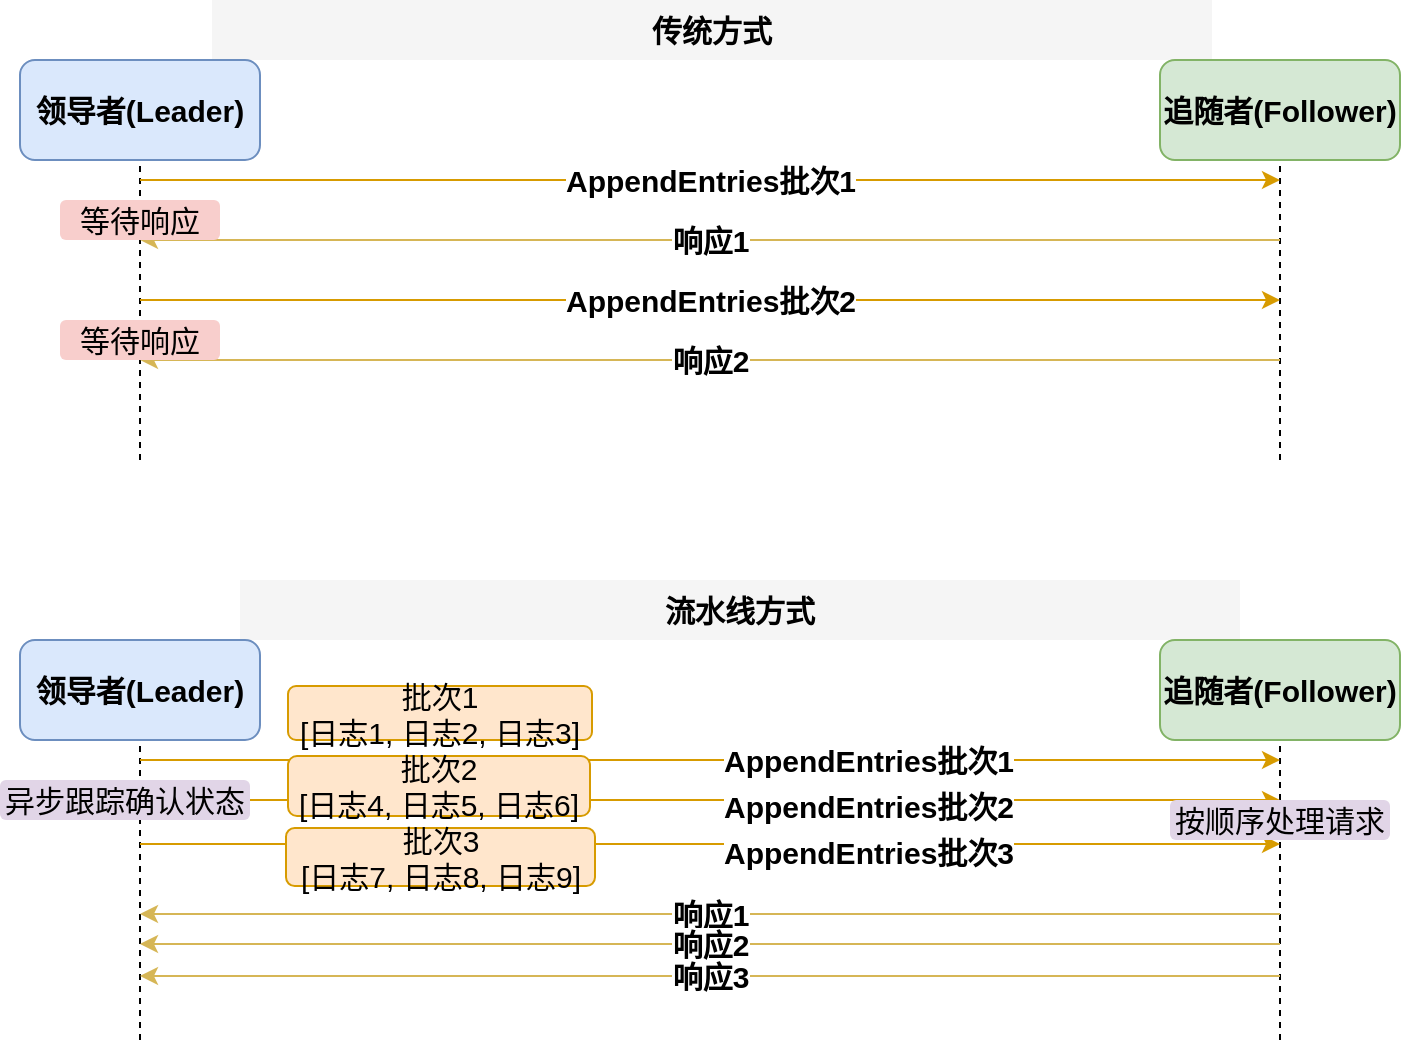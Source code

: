 <mxfile version="27.0.6">
  <diagram name="日志流水线优化" id="cEwv6QGE_8RR6pSS1JHF">
    <mxGraphModel dx="446" dy="136" grid="0" gridSize="10" guides="1" tooltips="1" connect="1" arrows="1" fold="1" page="0" pageScale="1" pageWidth="850" pageHeight="1100" math="0" shadow="0">
      <root>
        <mxCell id="0" />
        <mxCell id="1" parent="0" />
        <mxCell id="tI9Yq3BKOj91rwqoLNJe-35" value="传统方式" style="text;html=1;strokeColor=none;fillColor=#f5f5f5;align=center;verticalAlign=middle;whiteSpace=wrap;rounded=0;fontSize=15;fontStyle=1" vertex="1" parent="1">
          <mxGeometry x="825" y="571" width="500" height="30" as="geometry" />
        </mxCell>
        <mxCell id="tI9Yq3BKOj91rwqoLNJe-36" value="领导者(Leader)" style="rounded=1;whiteSpace=wrap;html=1;fillColor=#dae8fc;strokeColor=#6c8ebf;fontStyle=1;fontSize=15;" vertex="1" parent="1">
          <mxGeometry x="729" y="601" width="120" height="50" as="geometry" />
        </mxCell>
        <mxCell id="tI9Yq3BKOj91rwqoLNJe-37" value="追随者(Follower)" style="rounded=1;whiteSpace=wrap;html=1;fillColor=#d5e8d4;strokeColor=#82b366;fontStyle=1;fontSize=15;" vertex="1" parent="1">
          <mxGeometry x="1299" y="601" width="120" height="50" as="geometry" />
        </mxCell>
        <mxCell id="tI9Yq3BKOj91rwqoLNJe-38" value="" style="endArrow=none;dashed=1;html=1;rounded=0;entryX=0.5;entryY=1;entryDx=0;entryDy=0;fontSize=15;" edge="1" parent="1" target="tI9Yq3BKOj91rwqoLNJe-36">
          <mxGeometry width="50" height="50" relative="1" as="geometry">
            <mxPoint x="789" y="801" as="sourcePoint" />
            <mxPoint x="789" y="651" as="targetPoint" />
          </mxGeometry>
        </mxCell>
        <mxCell id="tI9Yq3BKOj91rwqoLNJe-39" value="" style="endArrow=none;dashed=1;html=1;rounded=0;entryX=0.5;entryY=1;entryDx=0;entryDy=0;fontSize=15;" edge="1" parent="1" target="tI9Yq3BKOj91rwqoLNJe-37">
          <mxGeometry width="50" height="50" relative="1" as="geometry">
            <mxPoint x="1359" y="801" as="sourcePoint" />
            <mxPoint x="1359" y="651" as="targetPoint" />
          </mxGeometry>
        </mxCell>
        <mxCell id="tI9Yq3BKOj91rwqoLNJe-40" value="AppendEntries批次1" style="endArrow=classic;html=1;rounded=0;fillColor=#ffe6cc;strokeColor=#d79b00;fontStyle=1;fontSize=15;" edge="1" parent="1">
          <mxGeometry width="50" height="50" relative="1" as="geometry">
            <mxPoint x="789" y="661" as="sourcePoint" />
            <mxPoint x="1359" y="661" as="targetPoint" />
          </mxGeometry>
        </mxCell>
        <mxCell id="tI9Yq3BKOj91rwqoLNJe-41" value="响应1" style="endArrow=classic;html=1;rounded=0;fillColor=#fff2cc;strokeColor=#d6b656;fontStyle=1;fontSize=15;" edge="1" parent="1">
          <mxGeometry width="50" height="50" relative="1" as="geometry">
            <mxPoint x="1359" y="691" as="sourcePoint" />
            <mxPoint x="789" y="691" as="targetPoint" />
          </mxGeometry>
        </mxCell>
        <mxCell id="tI9Yq3BKOj91rwqoLNJe-42" value="AppendEntries批次2" style="endArrow=classic;html=1;rounded=0;fillColor=#ffe6cc;strokeColor=#d79b00;fontStyle=1;fontSize=15;" edge="1" parent="1">
          <mxGeometry width="50" height="50" relative="1" as="geometry">
            <mxPoint x="789" y="721" as="sourcePoint" />
            <mxPoint x="1359" y="721" as="targetPoint" />
          </mxGeometry>
        </mxCell>
        <mxCell id="tI9Yq3BKOj91rwqoLNJe-43" value="响应2" style="endArrow=classic;html=1;rounded=0;fillColor=#fff2cc;strokeColor=#d6b656;fontStyle=1;fontSize=15;" edge="1" parent="1">
          <mxGeometry width="50" height="50" relative="1" as="geometry">
            <mxPoint x="1359" y="751" as="sourcePoint" />
            <mxPoint x="789" y="751" as="targetPoint" />
          </mxGeometry>
        </mxCell>
        <mxCell id="tI9Yq3BKOj91rwqoLNJe-44" value="等待响应" style="text;html=1;strokeColor=none;fillColor=#f8cecc;align=center;verticalAlign=middle;whiteSpace=wrap;rounded=1;fontSize=15;" vertex="1" parent="1">
          <mxGeometry x="749" y="671" width="80" height="20" as="geometry" />
        </mxCell>
        <mxCell id="tI9Yq3BKOj91rwqoLNJe-45" value="等待响应" style="text;html=1;strokeColor=none;fillColor=#f8cecc;align=center;verticalAlign=middle;whiteSpace=wrap;rounded=1;fontSize=15;" vertex="1" parent="1">
          <mxGeometry x="749" y="731" width="80" height="20" as="geometry" />
        </mxCell>
        <mxCell id="tI9Yq3BKOj91rwqoLNJe-46" value="流水线方式" style="text;html=1;strokeColor=none;fillColor=#f5f5f5;align=center;verticalAlign=middle;whiteSpace=wrap;rounded=0;fontSize=15;fontStyle=1" vertex="1" parent="1">
          <mxGeometry x="839" y="861" width="500" height="30" as="geometry" />
        </mxCell>
        <mxCell id="tI9Yq3BKOj91rwqoLNJe-47" value="领导者(Leader)" style="rounded=1;whiteSpace=wrap;html=1;fillColor=#dae8fc;strokeColor=#6c8ebf;fontStyle=1;fontSize=15;" vertex="1" parent="1">
          <mxGeometry x="729" y="891" width="120" height="50" as="geometry" />
        </mxCell>
        <mxCell id="tI9Yq3BKOj91rwqoLNJe-48" value="追随者(Follower)" style="rounded=1;whiteSpace=wrap;html=1;fillColor=#d5e8d4;strokeColor=#82b366;fontStyle=1;fontSize=15;" vertex="1" parent="1">
          <mxGeometry x="1299" y="891" width="120" height="50" as="geometry" />
        </mxCell>
        <mxCell id="tI9Yq3BKOj91rwqoLNJe-49" value="" style="endArrow=none;dashed=1;html=1;rounded=0;entryX=0.5;entryY=1;entryDx=0;entryDy=0;fontSize=15;" edge="1" parent="1" target="tI9Yq3BKOj91rwqoLNJe-47">
          <mxGeometry width="50" height="50" relative="1" as="geometry">
            <mxPoint x="789" y="1091" as="sourcePoint" />
            <mxPoint x="789" y="941" as="targetPoint" />
          </mxGeometry>
        </mxCell>
        <mxCell id="tI9Yq3BKOj91rwqoLNJe-50" value="" style="endArrow=none;dashed=1;html=1;rounded=0;entryX=0.5;entryY=1;entryDx=0;entryDy=0;fontSize=15;" edge="1" parent="1" target="tI9Yq3BKOj91rwqoLNJe-48">
          <mxGeometry width="50" height="50" relative="1" as="geometry">
            <mxPoint x="1359" y="1091" as="sourcePoint" />
            <mxPoint x="1359" y="941" as="targetPoint" />
          </mxGeometry>
        </mxCell>
        <mxCell id="tI9Yq3BKOj91rwqoLNJe-51" value="AppendEntries批次1" style="endArrow=classic;html=1;rounded=0;fillColor=#ffe6cc;strokeColor=#d79b00;fontStyle=1;fontSize=15;" edge="1" parent="1">
          <mxGeometry x="0.274" width="50" height="50" relative="1" as="geometry">
            <mxPoint x="789" y="951" as="sourcePoint" />
            <mxPoint x="1359" y="951" as="targetPoint" />
            <mxPoint x="1" as="offset" />
          </mxGeometry>
        </mxCell>
        <mxCell id="tI9Yq3BKOj91rwqoLNJe-52" value="AppendEntries批次2" style="endArrow=classic;html=1;rounded=0;fillColor=#ffe6cc;strokeColor=#d79b00;fontStyle=1;fontSize=15;" edge="1" parent="1">
          <mxGeometry x="0.277" y="-3" width="50" height="50" relative="1" as="geometry">
            <mxPoint x="789" y="971" as="sourcePoint" />
            <mxPoint x="1359" y="971" as="targetPoint" />
            <mxPoint as="offset" />
          </mxGeometry>
        </mxCell>
        <mxCell id="tI9Yq3BKOj91rwqoLNJe-53" value="AppendEntries批次3" style="endArrow=classic;html=1;rounded=0;fillColor=#ffe6cc;strokeColor=#d79b00;fontStyle=1;fontSize=15;" edge="1" parent="1">
          <mxGeometry x="0.277" y="-4" width="50" height="50" relative="1" as="geometry">
            <mxPoint x="789" y="993" as="sourcePoint" />
            <mxPoint x="1359" y="993" as="targetPoint" />
            <mxPoint as="offset" />
          </mxGeometry>
        </mxCell>
        <mxCell id="tI9Yq3BKOj91rwqoLNJe-54" value="响应1" style="endArrow=classic;html=1;rounded=0;fillColor=#fff2cc;strokeColor=#d6b656;fontStyle=1;fontSize=15;" edge="1" parent="1">
          <mxGeometry width="50" height="50" relative="1" as="geometry">
            <mxPoint x="1359" y="1028" as="sourcePoint" />
            <mxPoint x="789" y="1028" as="targetPoint" />
          </mxGeometry>
        </mxCell>
        <mxCell id="tI9Yq3BKOj91rwqoLNJe-55" value="响应2" style="endArrow=classic;html=1;rounded=0;fillColor=#fff2cc;strokeColor=#d6b656;fontStyle=1;fontSize=15;" edge="1" parent="1">
          <mxGeometry width="50" height="50" relative="1" as="geometry">
            <mxPoint x="1359" y="1043" as="sourcePoint" />
            <mxPoint x="789" y="1043" as="targetPoint" />
          </mxGeometry>
        </mxCell>
        <mxCell id="tI9Yq3BKOj91rwqoLNJe-56" value="响应3" style="endArrow=classic;html=1;rounded=0;fillColor=#fff2cc;strokeColor=#d6b656;fontStyle=1;fontSize=15;" edge="1" parent="1">
          <mxGeometry width="50" height="50" relative="1" as="geometry">
            <mxPoint x="1359" y="1059" as="sourcePoint" />
            <mxPoint x="789" y="1059" as="targetPoint" />
          </mxGeometry>
        </mxCell>
        <mxCell id="tI9Yq3BKOj91rwqoLNJe-57" value="异步跟踪确认状态" style="text;html=1;strokeColor=none;fillColor=#e1d5e7;align=center;verticalAlign=middle;whiteSpace=wrap;rounded=1;fontSize=15;" vertex="1" parent="1">
          <mxGeometry x="719" y="961" width="125" height="20" as="geometry" />
        </mxCell>
        <mxCell id="tI9Yq3BKOj91rwqoLNJe-58" value="按顺序处理请求" style="text;html=1;strokeColor=none;fillColor=#e1d5e7;align=center;verticalAlign=middle;whiteSpace=wrap;rounded=1;fontSize=15;" vertex="1" parent="1">
          <mxGeometry x="1304" y="971" width="110" height="20" as="geometry" />
        </mxCell>
        <mxCell id="tI9Yq3BKOj91rwqoLNJe-59" value="批次1&#xa;[日志1, 日志2, 日志3]" style="rounded=1;whiteSpace=wrap;html=1;fillColor=#ffe6cc;strokeColor=#d79b00;align=center;verticalAlign=middle;fontSize=15;" vertex="1" parent="1">
          <mxGeometry x="863" y="914" width="152" height="27" as="geometry" />
        </mxCell>
        <mxCell id="tI9Yq3BKOj91rwqoLNJe-60" value="批次2&#xa;[日志4, 日志5, 日志6]" style="rounded=1;whiteSpace=wrap;html=1;fillColor=#ffe6cc;strokeColor=#d79b00;align=center;verticalAlign=middle;fontSize=15;" vertex="1" parent="1">
          <mxGeometry x="863" y="949" width="151" height="30" as="geometry" />
        </mxCell>
        <mxCell id="tI9Yq3BKOj91rwqoLNJe-61" value="批次3&#xa;[日志7, 日志8, 日志9]" style="rounded=1;whiteSpace=wrap;html=1;fillColor=#ffe6cc;strokeColor=#d79b00;align=center;verticalAlign=middle;fontSize=15;" vertex="1" parent="1">
          <mxGeometry x="862" y="985" width="154.5" height="29" as="geometry" />
        </mxCell>
      </root>
    </mxGraphModel>
  </diagram>
</mxfile>
